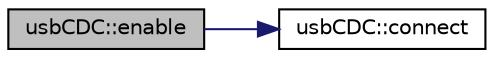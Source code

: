 digraph "usbCDC::enable"
{
  edge [fontname="Helvetica",fontsize="10",labelfontname="Helvetica",labelfontsize="10"];
  node [fontname="Helvetica",fontsize="10",shape=record];
  rankdir="LR";
  Node1 [label="usbCDC::enable",height=0.2,width=0.4,color="black", fillcolor="grey75", style="filled" fontcolor="black"];
  Node1 -> Node2 [color="midnightblue",fontsize="10",style="solid",fontname="Helvetica"];
  Node2 [label="usbCDC::connect",height=0.2,width=0.4,color="black", fillcolor="white", style="filled",URL="$d6/dc5/classusb_c_d_c.html#a49d431de50da7ccacf91ef33b04e99d2"];
}
